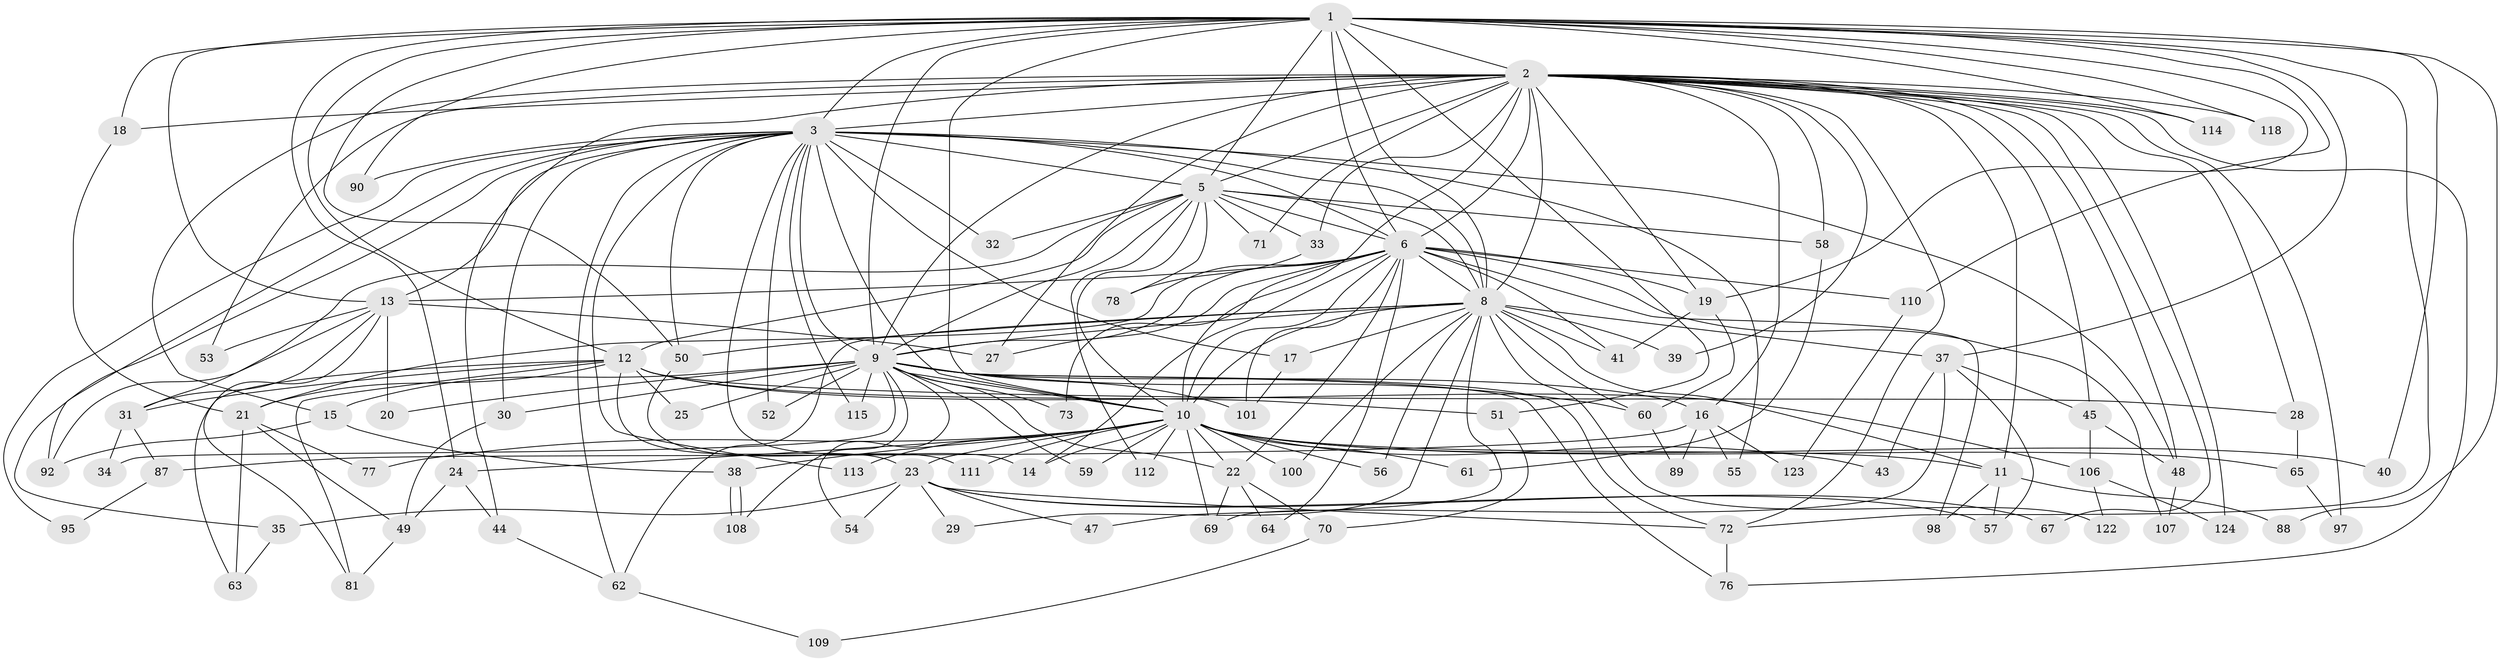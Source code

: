 // original degree distribution, {17: 0.016129032258064516, 15: 0.016129032258064516, 25: 0.008064516129032258, 27: 0.008064516129032258, 20: 0.008064516129032258, 21: 0.008064516129032258, 26: 0.008064516129032258, 28: 0.008064516129032258, 5: 0.024193548387096774, 10: 0.008064516129032258, 9: 0.016129032258064516, 3: 0.25, 4: 0.11290322580645161, 7: 0.008064516129032258, 2: 0.47580645161290325, 6: 0.024193548387096774}
// Generated by graph-tools (version 1.1) at 2025/11/02/27/25 16:11:06]
// undirected, 93 vertices, 222 edges
graph export_dot {
graph [start="1"]
  node [color=gray90,style=filled];
  1 [super="+7"];
  2 [super="+4"];
  3 [super="+68"];
  5 [super="+42"];
  6 [super="+91"];
  8 [super="+36"];
  9 [super="+46"];
  10 [super="+82"];
  11 [super="+74"];
  12 [super="+80"];
  13 [super="+26"];
  14 [super="+121"];
  15 [super="+116"];
  16 [super="+75"];
  17;
  18;
  19 [super="+86"];
  20;
  21 [super="+66"];
  22 [super="+120"];
  23 [super="+94"];
  24 [super="+104"];
  25;
  27 [super="+102"];
  28;
  29;
  30;
  31;
  32;
  33;
  34;
  35;
  37 [super="+96"];
  38;
  39;
  40;
  41;
  43;
  44;
  45 [super="+79"];
  47;
  48;
  49;
  50 [super="+119"];
  51;
  52;
  53;
  54;
  55;
  56;
  57;
  58;
  59;
  60 [super="+85"];
  61;
  62 [super="+84"];
  63;
  64;
  65;
  67;
  69 [super="+83"];
  70;
  71;
  72 [super="+93"];
  73;
  76 [super="+99"];
  77;
  78;
  81 [super="+105"];
  87;
  88;
  89;
  90;
  92;
  95;
  97;
  98;
  100;
  101 [super="+103"];
  106;
  107;
  108 [super="+117"];
  109;
  110;
  111;
  112;
  113;
  114;
  115;
  118;
  122;
  123;
  124;
  1 -- 2 [weight=4];
  1 -- 3 [weight=2];
  1 -- 5 [weight=2];
  1 -- 6 [weight=2];
  1 -- 8 [weight=2];
  1 -- 9 [weight=3];
  1 -- 10 [weight=2];
  1 -- 12;
  1 -- 13;
  1 -- 18;
  1 -- 19;
  1 -- 24;
  1 -- 37;
  1 -- 110;
  1 -- 114;
  1 -- 72;
  1 -- 88;
  1 -- 90;
  1 -- 40;
  1 -- 51;
  1 -- 118;
  1 -- 50;
  2 -- 3 [weight=2];
  2 -- 5 [weight=2];
  2 -- 6 [weight=2];
  2 -- 8 [weight=3];
  2 -- 9 [weight=2];
  2 -- 10 [weight=3];
  2 -- 16;
  2 -- 67;
  2 -- 114;
  2 -- 124;
  2 -- 11;
  2 -- 71;
  2 -- 72;
  2 -- 76;
  2 -- 15;
  2 -- 18;
  2 -- 27;
  2 -- 28;
  2 -- 33;
  2 -- 97;
  2 -- 39;
  2 -- 44;
  2 -- 45;
  2 -- 48;
  2 -- 53;
  2 -- 118;
  2 -- 58;
  2 -- 19;
  3 -- 5;
  3 -- 6;
  3 -- 8;
  3 -- 9;
  3 -- 10 [weight=2];
  3 -- 13;
  3 -- 14;
  3 -- 17;
  3 -- 30;
  3 -- 32;
  3 -- 35;
  3 -- 48;
  3 -- 50;
  3 -- 52;
  3 -- 55;
  3 -- 90;
  3 -- 92;
  3 -- 113;
  3 -- 115;
  3 -- 95;
  3 -- 62;
  5 -- 6;
  5 -- 8;
  5 -- 9;
  5 -- 10;
  5 -- 12;
  5 -- 32;
  5 -- 33;
  5 -- 78;
  5 -- 112;
  5 -- 58;
  5 -- 71;
  5 -- 31;
  6 -- 8;
  6 -- 9;
  6 -- 10;
  6 -- 19;
  6 -- 21;
  6 -- 27;
  6 -- 64;
  6 -- 73;
  6 -- 98;
  6 -- 110;
  6 -- 41;
  6 -- 107;
  6 -- 13;
  6 -- 14;
  6 -- 22;
  6 -- 101;
  8 -- 9;
  8 -- 10;
  8 -- 17;
  8 -- 29;
  8 -- 37;
  8 -- 39;
  8 -- 41;
  8 -- 47;
  8 -- 50;
  8 -- 62;
  8 -- 100;
  8 -- 122;
  8 -- 11;
  8 -- 56;
  8 -- 60;
  9 -- 10;
  9 -- 15;
  9 -- 16 [weight=2];
  9 -- 20;
  9 -- 22;
  9 -- 25;
  9 -- 30;
  9 -- 34;
  9 -- 52;
  9 -- 54;
  9 -- 59;
  9 -- 60;
  9 -- 101;
  9 -- 115;
  9 -- 73;
  9 -- 76;
  9 -- 72;
  9 -- 108;
  10 -- 11;
  10 -- 14;
  10 -- 22;
  10 -- 23;
  10 -- 24;
  10 -- 38;
  10 -- 40;
  10 -- 43;
  10 -- 56;
  10 -- 59;
  10 -- 61;
  10 -- 65;
  10 -- 69;
  10 -- 77;
  10 -- 111;
  10 -- 112;
  10 -- 113;
  10 -- 100;
  11 -- 57;
  11 -- 98;
  11 -- 88;
  12 -- 21;
  12 -- 23;
  12 -- 25;
  12 -- 28;
  12 -- 31;
  12 -- 51;
  12 -- 81;
  12 -- 106;
  12 -- 63;
  13 -- 20;
  13 -- 31;
  13 -- 53;
  13 -- 81;
  13 -- 92;
  13 -- 27;
  15 -- 38;
  15 -- 92;
  16 -- 55;
  16 -- 87;
  16 -- 89;
  16 -- 123;
  17 -- 101;
  18 -- 21;
  19 -- 41;
  19 -- 60;
  21 -- 49;
  21 -- 63;
  21 -- 77;
  22 -- 64;
  22 -- 70;
  22 -- 69;
  23 -- 29;
  23 -- 35;
  23 -- 47;
  23 -- 54;
  23 -- 57;
  23 -- 67;
  23 -- 72;
  24 -- 44;
  24 -- 49;
  28 -- 65;
  30 -- 49;
  31 -- 34;
  31 -- 87;
  33 -- 78;
  35 -- 63;
  37 -- 43;
  37 -- 45;
  37 -- 69;
  37 -- 57;
  38 -- 108;
  38 -- 108;
  44 -- 62;
  45 -- 106;
  45 -- 48;
  48 -- 107;
  49 -- 81;
  50 -- 111;
  51 -- 70;
  58 -- 61;
  60 -- 89;
  62 -- 109;
  65 -- 97;
  70 -- 109;
  72 -- 76;
  87 -- 95;
  106 -- 122;
  106 -- 124;
  110 -- 123;
}

